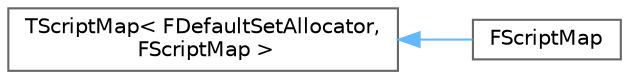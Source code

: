 digraph "Graphical Class Hierarchy"
{
 // INTERACTIVE_SVG=YES
 // LATEX_PDF_SIZE
  bgcolor="transparent";
  edge [fontname=Helvetica,fontsize=10,labelfontname=Helvetica,labelfontsize=10];
  node [fontname=Helvetica,fontsize=10,shape=box,height=0.2,width=0.4];
  rankdir="LR";
  Node0 [id="Node000000",label="TScriptMap\< FDefaultSetAllocator,\l FScriptMap \>",height=0.2,width=0.4,color="grey40", fillcolor="white", style="filled",URL="$db/d2b/classTScriptMap.html",tooltip=" "];
  Node0 -> Node1 [id="edge8381_Node000000_Node000001",dir="back",color="steelblue1",style="solid",tooltip=" "];
  Node1 [id="Node000001",label="FScriptMap",height=0.2,width=0.4,color="grey40", fillcolor="white", style="filled",URL="$de/da9/classFScriptMap.html",tooltip=" "];
}
